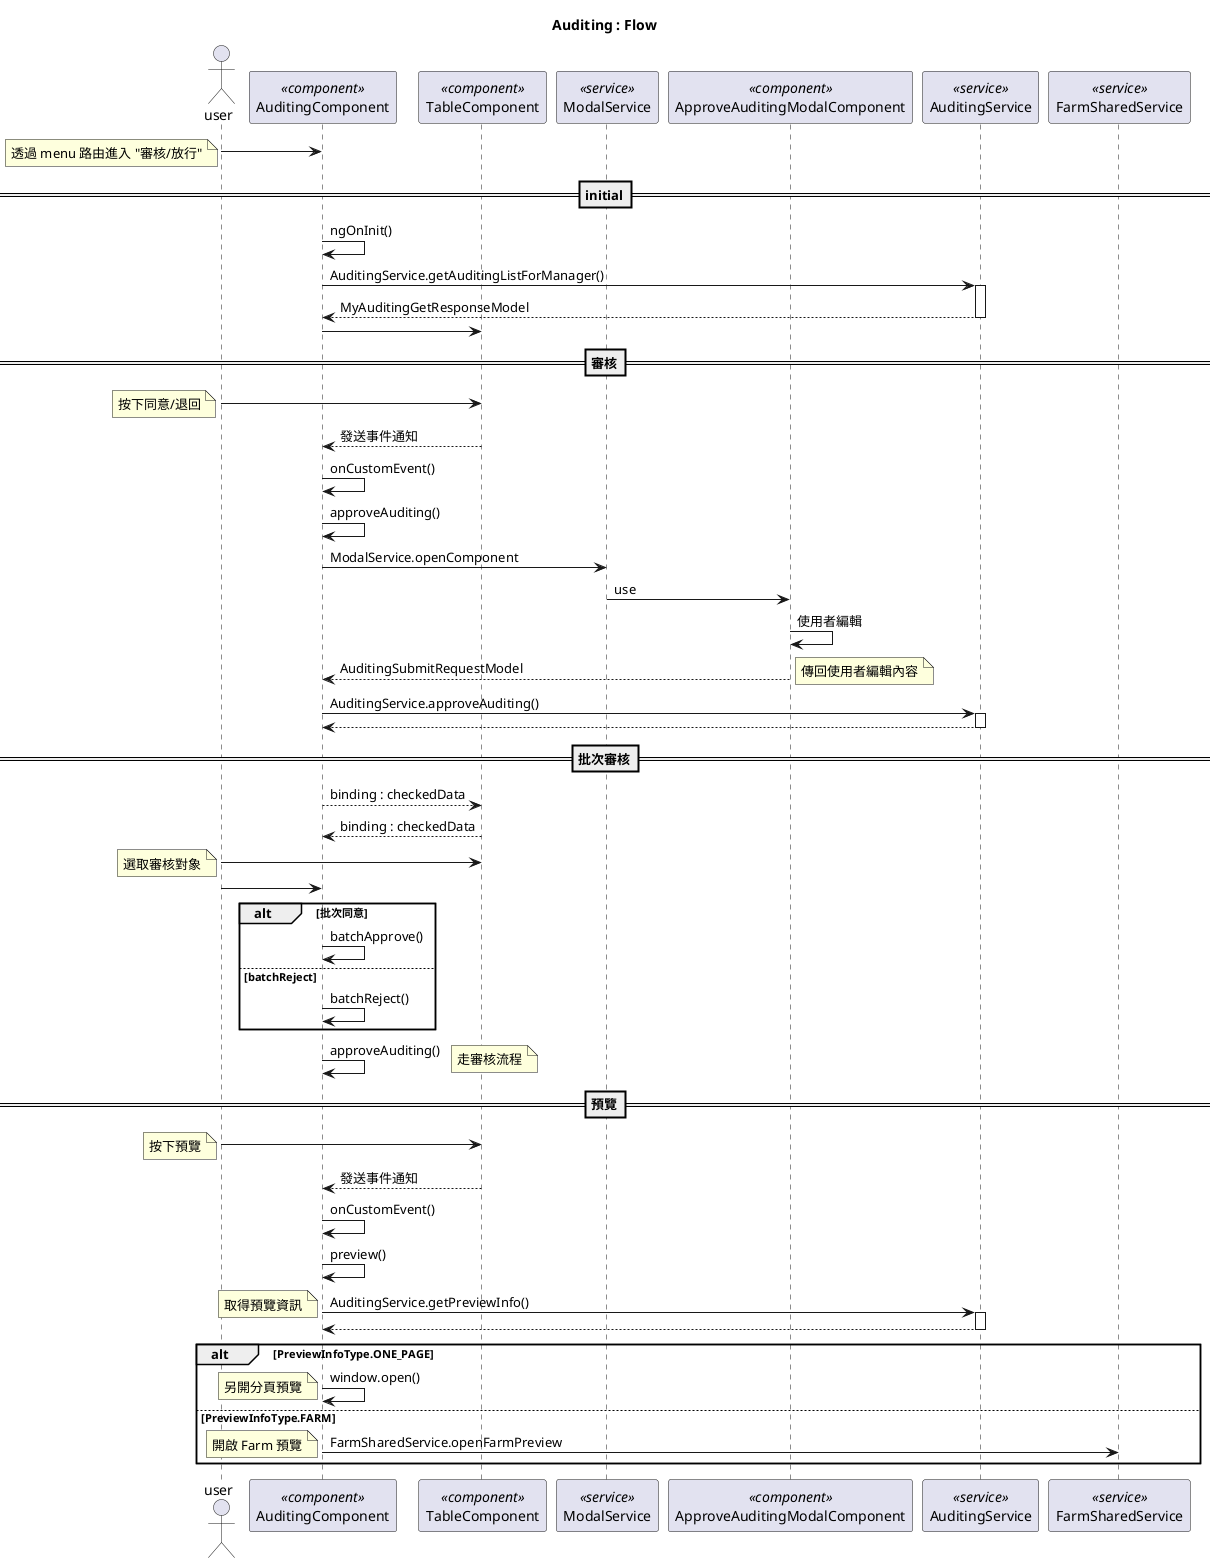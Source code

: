 @startuml

Title Auditing : Flow
actor user
participant "AuditingComponent" as main << component >>
participant "TableComponent" as table << component >>
participant "ModalService" as modalService << service >>
participant "ApproveAuditingModalComponent" as auditingModal << component >>
participant "AuditingService" as auditingService << service >>
participant "FarmSharedService" as farmSharedService << service >>

user -> main
note left: 透過 menu 路由進入 "審核/放行"

==initial==
main -> main: ngOnInit()
main -> auditingService: AuditingService.getAuditingListForManager()
activate auditingService
auditingService --> main: MyAuditingGetResponseModel
deactivate
main -> table

==審核==
user -> table
note left: 按下同意/退回
table --> main: 發送事件通知
main -> main: onCustomEvent()
main -> main: approveAuditing()
main -> modalService: ModalService.openComponent
modalService -> auditingModal: use
auditingModal -> auditingModal: 使用者編輯
auditingModal --> main : AuditingSubmitRequestModel
note right: 傳回使用者編輯內容
main -> auditingService: AuditingService.approveAuditing()
activate auditingService
auditingService --> main
deactivate

==批次審核==
main --> table: binding : checkedData
table --> main: binding : checkedData
user -> table
note left: 選取審核對象
user -> main 
alt 批次同意
  main -> main: batchApprove()
else batchReject
  main -> main: batchReject()
end
main -> main: approveAuditing()
note right: 走審核流程

==預覽==
user -> table
note left: 按下預覽
table --> main: 發送事件通知
main -> main: onCustomEvent()
main -> main: preview()
main -> auditingService: AuditingService.getPreviewInfo()
note left: 取得預覽資訊
activate auditingService
auditingService --> main
deactivate

alt PreviewInfoType.ONE_PAGE
main -> main: window.open()
note left: 另開分頁預覽
else PreviewInfoType.FARM
main -> farmSharedService: FarmSharedService.openFarmPreview
note left: 開啟 Farm 預覽
end

@enduml